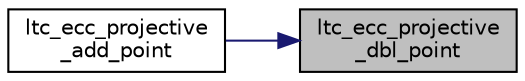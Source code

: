 digraph "ltc_ecc_projective_dbl_point"
{
 // LATEX_PDF_SIZE
  edge [fontname="Helvetica",fontsize="10",labelfontname="Helvetica",labelfontsize="10"];
  node [fontname="Helvetica",fontsize="10",shape=record];
  rankdir="RL";
  Node4 [label="ltc_ecc_projective\l_dbl_point",height=0.2,width=0.4,color="black", fillcolor="grey75", style="filled", fontcolor="black",tooltip="Double an ECC point."];
  Node4 -> Node5 [dir="back",color="midnightblue",fontsize="10",style="solid",fontname="Helvetica"];
  Node5 [label="ltc_ecc_projective\l_add_point",height=0.2,width=0.4,color="black", fillcolor="white", style="filled",URL="$ltc__ecc__projective__add__point_8c.html#a16f3ff8dd19aa2ccc2aab4024927bc93",tooltip="Add two ECC points."];
}
